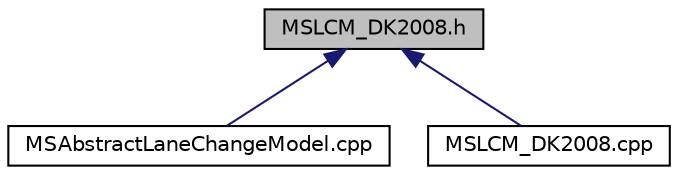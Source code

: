 digraph "MSLCM_DK2008.h"
{
  edge [fontname="Helvetica",fontsize="10",labelfontname="Helvetica",labelfontsize="10"];
  node [fontname="Helvetica",fontsize="10",shape=record];
  Node67 [label="MSLCM_DK2008.h",height=0.2,width=0.4,color="black", fillcolor="grey75", style="filled", fontcolor="black"];
  Node67 -> Node68 [dir="back",color="midnightblue",fontsize="10",style="solid",fontname="Helvetica"];
  Node68 [label="MSAbstractLaneChangeModel.cpp",height=0.2,width=0.4,color="black", fillcolor="white", style="filled",URL="$d6/d19/_m_s_abstract_lane_change_model_8cpp.html"];
  Node67 -> Node69 [dir="back",color="midnightblue",fontsize="10",style="solid",fontname="Helvetica"];
  Node69 [label="MSLCM_DK2008.cpp",height=0.2,width=0.4,color="black", fillcolor="white", style="filled",URL="$d8/d6b/_m_s_l_c_m___d_k2008_8cpp.html"];
}
